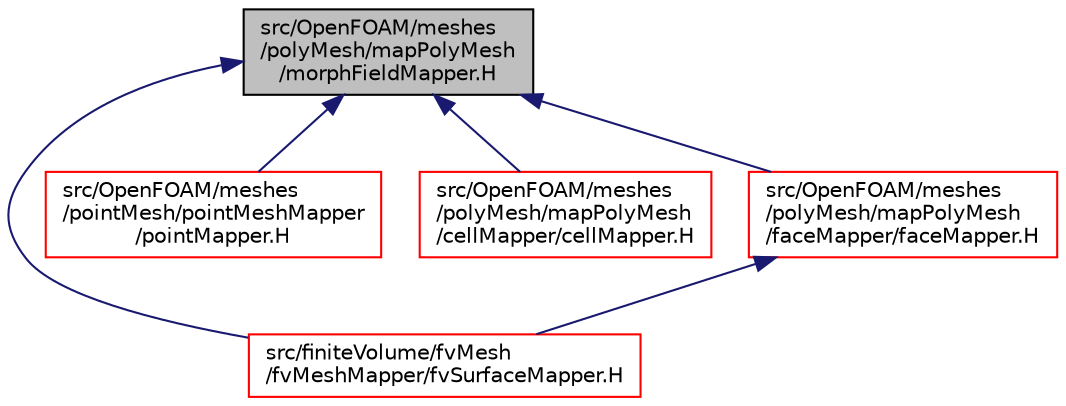 digraph "src/OpenFOAM/meshes/polyMesh/mapPolyMesh/morphFieldMapper.H"
{
  bgcolor="transparent";
  edge [fontname="Helvetica",fontsize="10",labelfontname="Helvetica",labelfontsize="10"];
  node [fontname="Helvetica",fontsize="10",shape=record];
  Node1 [label="src/OpenFOAM/meshes\l/polyMesh/mapPolyMesh\l/morphFieldMapper.H",height=0.2,width=0.4,color="black", fillcolor="grey75", style="filled", fontcolor="black"];
  Node1 -> Node2 [dir="back",color="midnightblue",fontsize="10",style="solid",fontname="Helvetica"];
  Node2 [label="src/finiteVolume/fvMesh\l/fvMeshMapper/fvSurfaceMapper.H",height=0.2,width=0.4,color="red",URL="$a05879.html"];
  Node1 -> Node3 [dir="back",color="midnightblue",fontsize="10",style="solid",fontname="Helvetica"];
  Node3 [label="src/OpenFOAM/meshes\l/pointMesh/pointMeshMapper\l/pointMapper.H",height=0.2,width=0.4,color="red",URL="$a08558.html"];
  Node1 -> Node4 [dir="back",color="midnightblue",fontsize="10",style="solid",fontname="Helvetica"];
  Node4 [label="src/OpenFOAM/meshes\l/polyMesh/mapPolyMesh\l/cellMapper/cellMapper.H",height=0.2,width=0.4,color="red",URL="$a08605.html"];
  Node1 -> Node5 [dir="back",color="midnightblue",fontsize="10",style="solid",fontname="Helvetica"];
  Node5 [label="src/OpenFOAM/meshes\l/polyMesh/mapPolyMesh\l/faceMapper/faceMapper.H",height=0.2,width=0.4,color="red",URL="$a08607.html"];
  Node5 -> Node2 [dir="back",color="midnightblue",fontsize="10",style="solid",fontname="Helvetica"];
}
